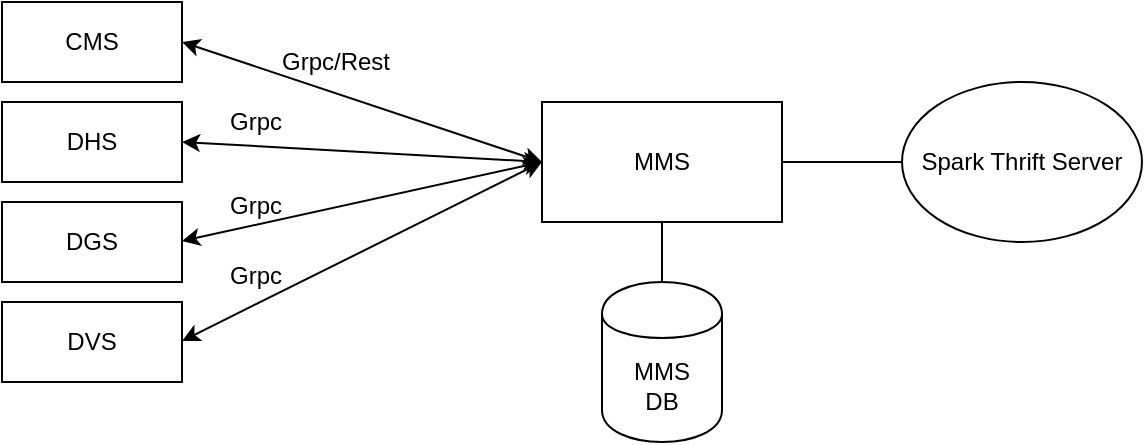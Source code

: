 <mxfile version="12.9.6" type="github">
  <diagram id="WkC7RjsODvZ7ZWS2srh1" name="Page-1">
    <mxGraphModel dx="981" dy="526" grid="1" gridSize="10" guides="1" tooltips="1" connect="1" arrows="1" fold="1" page="1" pageScale="1" pageWidth="827" pageHeight="1169" math="0" shadow="0">
      <root>
        <mxCell id="0" />
        <mxCell id="1" parent="0" />
        <mxCell id="jZhJL8HK-XPV1cyuWaZj-1" value="CMS" style="rounded=0;whiteSpace=wrap;html=1;" vertex="1" parent="1">
          <mxGeometry x="120" y="120" width="90" height="40" as="geometry" />
        </mxCell>
        <mxCell id="jZhJL8HK-XPV1cyuWaZj-2" value="DHS" style="rounded=0;whiteSpace=wrap;html=1;" vertex="1" parent="1">
          <mxGeometry x="120" y="170" width="90" height="40" as="geometry" />
        </mxCell>
        <mxCell id="jZhJL8HK-XPV1cyuWaZj-3" value="DGS" style="rounded=0;whiteSpace=wrap;html=1;" vertex="1" parent="1">
          <mxGeometry x="120" y="220" width="90" height="40" as="geometry" />
        </mxCell>
        <mxCell id="jZhJL8HK-XPV1cyuWaZj-4" value="DVS" style="rounded=0;whiteSpace=wrap;html=1;" vertex="1" parent="1">
          <mxGeometry x="120" y="270" width="90" height="40" as="geometry" />
        </mxCell>
        <mxCell id="jZhJL8HK-XPV1cyuWaZj-13" style="edgeStyle=orthogonalEdgeStyle;rounded=0;orthogonalLoop=1;jettySize=auto;html=1;exitX=1;exitY=0.5;exitDx=0;exitDy=0;entryX=0;entryY=0.5;entryDx=0;entryDy=0;endArrow=none;endFill=0;" edge="1" parent="1" source="jZhJL8HK-XPV1cyuWaZj-7" target="jZhJL8HK-XPV1cyuWaZj-12">
          <mxGeometry relative="1" as="geometry" />
        </mxCell>
        <mxCell id="jZhJL8HK-XPV1cyuWaZj-7" value="MMS" style="rounded=0;whiteSpace=wrap;html=1;" vertex="1" parent="1">
          <mxGeometry x="390" y="170" width="120" height="60" as="geometry" />
        </mxCell>
        <mxCell id="jZhJL8HK-XPV1cyuWaZj-9" style="edgeStyle=orthogonalEdgeStyle;rounded=0;orthogonalLoop=1;jettySize=auto;html=1;exitX=0.5;exitY=0;exitDx=0;exitDy=0;entryX=0.5;entryY=1;entryDx=0;entryDy=0;endArrow=none;endFill=0;" edge="1" parent="1" source="jZhJL8HK-XPV1cyuWaZj-8" target="jZhJL8HK-XPV1cyuWaZj-7">
          <mxGeometry relative="1" as="geometry" />
        </mxCell>
        <mxCell id="jZhJL8HK-XPV1cyuWaZj-8" value="MMS&lt;br&gt;DB" style="shape=cylinder;whiteSpace=wrap;html=1;boundedLbl=1;backgroundOutline=1;" vertex="1" parent="1">
          <mxGeometry x="420" y="260" width="60" height="80" as="geometry" />
        </mxCell>
        <mxCell id="jZhJL8HK-XPV1cyuWaZj-12" value="Spark Thrift Server" style="ellipse;whiteSpace=wrap;html=1;" vertex="1" parent="1">
          <mxGeometry x="570" y="160" width="120" height="80" as="geometry" />
        </mxCell>
        <mxCell id="jZhJL8HK-XPV1cyuWaZj-14" value="" style="endArrow=classic;html=1;exitX=1;exitY=0.5;exitDx=0;exitDy=0;entryX=0;entryY=0.5;entryDx=0;entryDy=0;startArrow=classic;startFill=1;" edge="1" parent="1" source="jZhJL8HK-XPV1cyuWaZj-1" target="jZhJL8HK-XPV1cyuWaZj-7">
          <mxGeometry width="50" height="50" relative="1" as="geometry">
            <mxPoint x="390" y="350" as="sourcePoint" />
            <mxPoint x="440" y="300" as="targetPoint" />
          </mxGeometry>
        </mxCell>
        <mxCell id="jZhJL8HK-XPV1cyuWaZj-17" value="" style="endArrow=classic;html=1;exitX=1;exitY=0.5;exitDx=0;exitDy=0;entryX=0;entryY=0.5;entryDx=0;entryDy=0;startArrow=classic;startFill=1;" edge="1" parent="1" source="jZhJL8HK-XPV1cyuWaZj-2" target="jZhJL8HK-XPV1cyuWaZj-7">
          <mxGeometry width="50" height="50" relative="1" as="geometry">
            <mxPoint x="210" y="170" as="sourcePoint" />
            <mxPoint x="340" y="220" as="targetPoint" />
          </mxGeometry>
        </mxCell>
        <mxCell id="jZhJL8HK-XPV1cyuWaZj-18" value="" style="endArrow=classic;html=1;exitX=1;exitY=0.5;exitDx=0;exitDy=0;startArrow=classic;startFill=1;entryX=0;entryY=0.5;entryDx=0;entryDy=0;" edge="1" parent="1" target="jZhJL8HK-XPV1cyuWaZj-7">
          <mxGeometry width="50" height="50" relative="1" as="geometry">
            <mxPoint x="210" y="239.5" as="sourcePoint" />
            <mxPoint x="340" y="190" as="targetPoint" />
          </mxGeometry>
        </mxCell>
        <mxCell id="jZhJL8HK-XPV1cyuWaZj-19" value="" style="endArrow=classic;html=1;exitX=1;exitY=0.5;exitDx=0;exitDy=0;startArrow=classic;startFill=1;entryX=0;entryY=0.5;entryDx=0;entryDy=0;" edge="1" parent="1" target="jZhJL8HK-XPV1cyuWaZj-7">
          <mxGeometry width="50" height="50" relative="1" as="geometry">
            <mxPoint x="210" y="289.5" as="sourcePoint" />
            <mxPoint x="340" y="240" as="targetPoint" />
          </mxGeometry>
        </mxCell>
        <mxCell id="jZhJL8HK-XPV1cyuWaZj-20" value="Grpc" style="text;html=1;strokeColor=none;fillColor=none;align=center;verticalAlign=middle;whiteSpace=wrap;rounded=0;" vertex="1" parent="1">
          <mxGeometry x="227" y="247" width="40" height="20" as="geometry" />
        </mxCell>
        <mxCell id="jZhJL8HK-XPV1cyuWaZj-21" value="Grpc" style="text;html=1;strokeColor=none;fillColor=none;align=center;verticalAlign=middle;whiteSpace=wrap;rounded=0;" vertex="1" parent="1">
          <mxGeometry x="227" y="212" width="40" height="20" as="geometry" />
        </mxCell>
        <mxCell id="jZhJL8HK-XPV1cyuWaZj-22" value="Grpc" style="text;html=1;strokeColor=none;fillColor=none;align=center;verticalAlign=middle;whiteSpace=wrap;rounded=0;" vertex="1" parent="1">
          <mxGeometry x="227" y="170" width="40" height="20" as="geometry" />
        </mxCell>
        <mxCell id="jZhJL8HK-XPV1cyuWaZj-23" value="Grpc/Rest" style="text;html=1;strokeColor=none;fillColor=none;align=center;verticalAlign=middle;whiteSpace=wrap;rounded=0;" vertex="1" parent="1">
          <mxGeometry x="267" y="140" width="40" height="20" as="geometry" />
        </mxCell>
      </root>
    </mxGraphModel>
  </diagram>
</mxfile>
